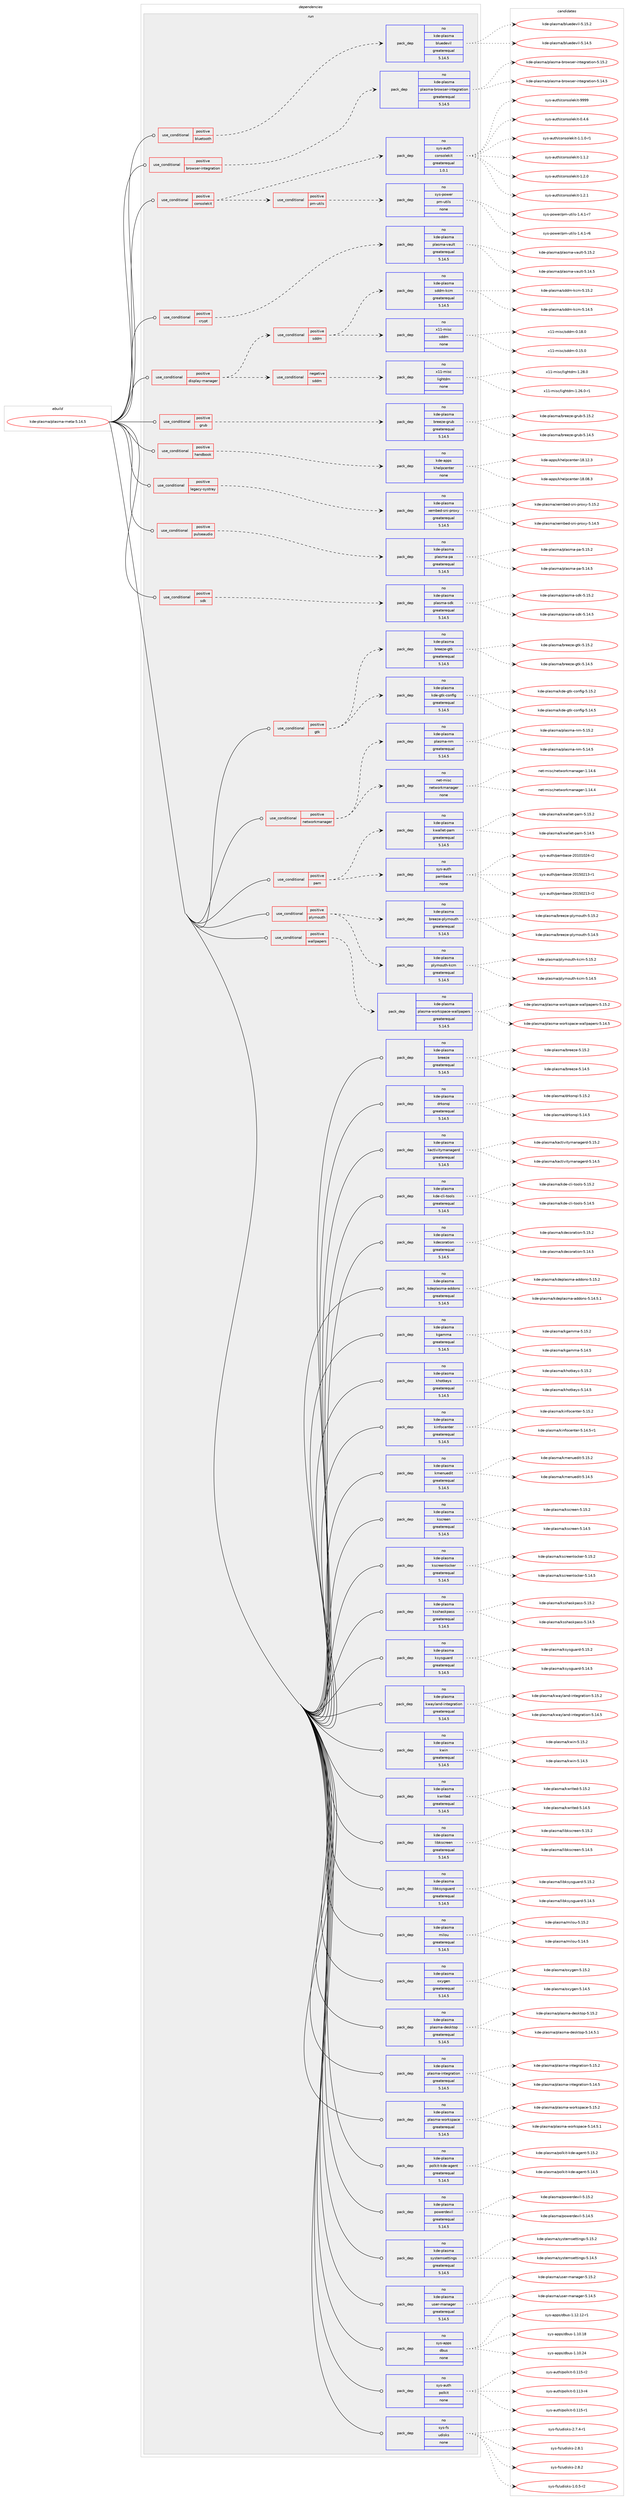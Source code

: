 digraph prolog {

# *************
# Graph options
# *************

newrank=true;
concentrate=true;
compound=true;
graph [rankdir=LR,fontname=Helvetica,fontsize=10,ranksep=1.5];#, ranksep=2.5, nodesep=0.2];
edge  [arrowhead=vee];
node  [fontname=Helvetica,fontsize=10];

# **********
# The ebuild
# **********

subgraph cluster_leftcol {
color=gray;
rank=same;
label=<<i>ebuild</i>>;
id [label="kde-plasma/plasma-meta-5.14.5", color=red, width=4, href="../kde-plasma/plasma-meta-5.14.5.svg"];
}

# ****************
# The dependencies
# ****************

subgraph cluster_midcol {
color=gray;
label=<<i>dependencies</i>>;
subgraph cluster_compile {
fillcolor="#eeeeee";
style=filled;
label=<<i>compile</i>>;
}
subgraph cluster_compileandrun {
fillcolor="#eeeeee";
style=filled;
label=<<i>compile and run</i>>;
}
subgraph cluster_run {
fillcolor="#eeeeee";
style=filled;
label=<<i>run</i>>;
subgraph cond430110 {
dependency1591430 [label=<<TABLE BORDER="0" CELLBORDER="1" CELLSPACING="0" CELLPADDING="4"><TR><TD ROWSPAN="3" CELLPADDING="10">use_conditional</TD></TR><TR><TD>positive</TD></TR><TR><TD>bluetooth</TD></TR></TABLE>>, shape=none, color=red];
subgraph pack1136322 {
dependency1591431 [label=<<TABLE BORDER="0" CELLBORDER="1" CELLSPACING="0" CELLPADDING="4" WIDTH="220"><TR><TD ROWSPAN="6" CELLPADDING="30">pack_dep</TD></TR><TR><TD WIDTH="110">no</TD></TR><TR><TD>kde-plasma</TD></TR><TR><TD>bluedevil</TD></TR><TR><TD>greaterequal</TD></TR><TR><TD>5.14.5</TD></TR></TABLE>>, shape=none, color=blue];
}
dependency1591430:e -> dependency1591431:w [weight=20,style="dashed",arrowhead="vee"];
}
id:e -> dependency1591430:w [weight=20,style="solid",arrowhead="odot"];
subgraph cond430111 {
dependency1591432 [label=<<TABLE BORDER="0" CELLBORDER="1" CELLSPACING="0" CELLPADDING="4"><TR><TD ROWSPAN="3" CELLPADDING="10">use_conditional</TD></TR><TR><TD>positive</TD></TR><TR><TD>browser-integration</TD></TR></TABLE>>, shape=none, color=red];
subgraph pack1136323 {
dependency1591433 [label=<<TABLE BORDER="0" CELLBORDER="1" CELLSPACING="0" CELLPADDING="4" WIDTH="220"><TR><TD ROWSPAN="6" CELLPADDING="30">pack_dep</TD></TR><TR><TD WIDTH="110">no</TD></TR><TR><TD>kde-plasma</TD></TR><TR><TD>plasma-browser-integration</TD></TR><TR><TD>greaterequal</TD></TR><TR><TD>5.14.5</TD></TR></TABLE>>, shape=none, color=blue];
}
dependency1591432:e -> dependency1591433:w [weight=20,style="dashed",arrowhead="vee"];
}
id:e -> dependency1591432:w [weight=20,style="solid",arrowhead="odot"];
subgraph cond430112 {
dependency1591434 [label=<<TABLE BORDER="0" CELLBORDER="1" CELLSPACING="0" CELLPADDING="4"><TR><TD ROWSPAN="3" CELLPADDING="10">use_conditional</TD></TR><TR><TD>positive</TD></TR><TR><TD>consolekit</TD></TR></TABLE>>, shape=none, color=red];
subgraph pack1136324 {
dependency1591435 [label=<<TABLE BORDER="0" CELLBORDER="1" CELLSPACING="0" CELLPADDING="4" WIDTH="220"><TR><TD ROWSPAN="6" CELLPADDING="30">pack_dep</TD></TR><TR><TD WIDTH="110">no</TD></TR><TR><TD>sys-auth</TD></TR><TR><TD>consolekit</TD></TR><TR><TD>greaterequal</TD></TR><TR><TD>1.0.1</TD></TR></TABLE>>, shape=none, color=blue];
}
dependency1591434:e -> dependency1591435:w [weight=20,style="dashed",arrowhead="vee"];
subgraph cond430113 {
dependency1591436 [label=<<TABLE BORDER="0" CELLBORDER="1" CELLSPACING="0" CELLPADDING="4"><TR><TD ROWSPAN="3" CELLPADDING="10">use_conditional</TD></TR><TR><TD>positive</TD></TR><TR><TD>pm-utils</TD></TR></TABLE>>, shape=none, color=red];
subgraph pack1136325 {
dependency1591437 [label=<<TABLE BORDER="0" CELLBORDER="1" CELLSPACING="0" CELLPADDING="4" WIDTH="220"><TR><TD ROWSPAN="6" CELLPADDING="30">pack_dep</TD></TR><TR><TD WIDTH="110">no</TD></TR><TR><TD>sys-power</TD></TR><TR><TD>pm-utils</TD></TR><TR><TD>none</TD></TR><TR><TD></TD></TR></TABLE>>, shape=none, color=blue];
}
dependency1591436:e -> dependency1591437:w [weight=20,style="dashed",arrowhead="vee"];
}
dependency1591434:e -> dependency1591436:w [weight=20,style="dashed",arrowhead="vee"];
}
id:e -> dependency1591434:w [weight=20,style="solid",arrowhead="odot"];
subgraph cond430114 {
dependency1591438 [label=<<TABLE BORDER="0" CELLBORDER="1" CELLSPACING="0" CELLPADDING="4"><TR><TD ROWSPAN="3" CELLPADDING="10">use_conditional</TD></TR><TR><TD>positive</TD></TR><TR><TD>crypt</TD></TR></TABLE>>, shape=none, color=red];
subgraph pack1136326 {
dependency1591439 [label=<<TABLE BORDER="0" CELLBORDER="1" CELLSPACING="0" CELLPADDING="4" WIDTH="220"><TR><TD ROWSPAN="6" CELLPADDING="30">pack_dep</TD></TR><TR><TD WIDTH="110">no</TD></TR><TR><TD>kde-plasma</TD></TR><TR><TD>plasma-vault</TD></TR><TR><TD>greaterequal</TD></TR><TR><TD>5.14.5</TD></TR></TABLE>>, shape=none, color=blue];
}
dependency1591438:e -> dependency1591439:w [weight=20,style="dashed",arrowhead="vee"];
}
id:e -> dependency1591438:w [weight=20,style="solid",arrowhead="odot"];
subgraph cond430115 {
dependency1591440 [label=<<TABLE BORDER="0" CELLBORDER="1" CELLSPACING="0" CELLPADDING="4"><TR><TD ROWSPAN="3" CELLPADDING="10">use_conditional</TD></TR><TR><TD>positive</TD></TR><TR><TD>display-manager</TD></TR></TABLE>>, shape=none, color=red];
subgraph cond430116 {
dependency1591441 [label=<<TABLE BORDER="0" CELLBORDER="1" CELLSPACING="0" CELLPADDING="4"><TR><TD ROWSPAN="3" CELLPADDING="10">use_conditional</TD></TR><TR><TD>positive</TD></TR><TR><TD>sddm</TD></TR></TABLE>>, shape=none, color=red];
subgraph pack1136327 {
dependency1591442 [label=<<TABLE BORDER="0" CELLBORDER="1" CELLSPACING="0" CELLPADDING="4" WIDTH="220"><TR><TD ROWSPAN="6" CELLPADDING="30">pack_dep</TD></TR><TR><TD WIDTH="110">no</TD></TR><TR><TD>kde-plasma</TD></TR><TR><TD>sddm-kcm</TD></TR><TR><TD>greaterequal</TD></TR><TR><TD>5.14.5</TD></TR></TABLE>>, shape=none, color=blue];
}
dependency1591441:e -> dependency1591442:w [weight=20,style="dashed",arrowhead="vee"];
subgraph pack1136328 {
dependency1591443 [label=<<TABLE BORDER="0" CELLBORDER="1" CELLSPACING="0" CELLPADDING="4" WIDTH="220"><TR><TD ROWSPAN="6" CELLPADDING="30">pack_dep</TD></TR><TR><TD WIDTH="110">no</TD></TR><TR><TD>x11-misc</TD></TR><TR><TD>sddm</TD></TR><TR><TD>none</TD></TR><TR><TD></TD></TR></TABLE>>, shape=none, color=blue];
}
dependency1591441:e -> dependency1591443:w [weight=20,style="dashed",arrowhead="vee"];
}
dependency1591440:e -> dependency1591441:w [weight=20,style="dashed",arrowhead="vee"];
subgraph cond430117 {
dependency1591444 [label=<<TABLE BORDER="0" CELLBORDER="1" CELLSPACING="0" CELLPADDING="4"><TR><TD ROWSPAN="3" CELLPADDING="10">use_conditional</TD></TR><TR><TD>negative</TD></TR><TR><TD>sddm</TD></TR></TABLE>>, shape=none, color=red];
subgraph pack1136329 {
dependency1591445 [label=<<TABLE BORDER="0" CELLBORDER="1" CELLSPACING="0" CELLPADDING="4" WIDTH="220"><TR><TD ROWSPAN="6" CELLPADDING="30">pack_dep</TD></TR><TR><TD WIDTH="110">no</TD></TR><TR><TD>x11-misc</TD></TR><TR><TD>lightdm</TD></TR><TR><TD>none</TD></TR><TR><TD></TD></TR></TABLE>>, shape=none, color=blue];
}
dependency1591444:e -> dependency1591445:w [weight=20,style="dashed",arrowhead="vee"];
}
dependency1591440:e -> dependency1591444:w [weight=20,style="dashed",arrowhead="vee"];
}
id:e -> dependency1591440:w [weight=20,style="solid",arrowhead="odot"];
subgraph cond430118 {
dependency1591446 [label=<<TABLE BORDER="0" CELLBORDER="1" CELLSPACING="0" CELLPADDING="4"><TR><TD ROWSPAN="3" CELLPADDING="10">use_conditional</TD></TR><TR><TD>positive</TD></TR><TR><TD>grub</TD></TR></TABLE>>, shape=none, color=red];
subgraph pack1136330 {
dependency1591447 [label=<<TABLE BORDER="0" CELLBORDER="1" CELLSPACING="0" CELLPADDING="4" WIDTH="220"><TR><TD ROWSPAN="6" CELLPADDING="30">pack_dep</TD></TR><TR><TD WIDTH="110">no</TD></TR><TR><TD>kde-plasma</TD></TR><TR><TD>breeze-grub</TD></TR><TR><TD>greaterequal</TD></TR><TR><TD>5.14.5</TD></TR></TABLE>>, shape=none, color=blue];
}
dependency1591446:e -> dependency1591447:w [weight=20,style="dashed",arrowhead="vee"];
}
id:e -> dependency1591446:w [weight=20,style="solid",arrowhead="odot"];
subgraph cond430119 {
dependency1591448 [label=<<TABLE BORDER="0" CELLBORDER="1" CELLSPACING="0" CELLPADDING="4"><TR><TD ROWSPAN="3" CELLPADDING="10">use_conditional</TD></TR><TR><TD>positive</TD></TR><TR><TD>gtk</TD></TR></TABLE>>, shape=none, color=red];
subgraph pack1136331 {
dependency1591449 [label=<<TABLE BORDER="0" CELLBORDER="1" CELLSPACING="0" CELLPADDING="4" WIDTH="220"><TR><TD ROWSPAN="6" CELLPADDING="30">pack_dep</TD></TR><TR><TD WIDTH="110">no</TD></TR><TR><TD>kde-plasma</TD></TR><TR><TD>breeze-gtk</TD></TR><TR><TD>greaterequal</TD></TR><TR><TD>5.14.5</TD></TR></TABLE>>, shape=none, color=blue];
}
dependency1591448:e -> dependency1591449:w [weight=20,style="dashed",arrowhead="vee"];
subgraph pack1136332 {
dependency1591450 [label=<<TABLE BORDER="0" CELLBORDER="1" CELLSPACING="0" CELLPADDING="4" WIDTH="220"><TR><TD ROWSPAN="6" CELLPADDING="30">pack_dep</TD></TR><TR><TD WIDTH="110">no</TD></TR><TR><TD>kde-plasma</TD></TR><TR><TD>kde-gtk-config</TD></TR><TR><TD>greaterequal</TD></TR><TR><TD>5.14.5</TD></TR></TABLE>>, shape=none, color=blue];
}
dependency1591448:e -> dependency1591450:w [weight=20,style="dashed",arrowhead="vee"];
}
id:e -> dependency1591448:w [weight=20,style="solid",arrowhead="odot"];
subgraph cond430120 {
dependency1591451 [label=<<TABLE BORDER="0" CELLBORDER="1" CELLSPACING="0" CELLPADDING="4"><TR><TD ROWSPAN="3" CELLPADDING="10">use_conditional</TD></TR><TR><TD>positive</TD></TR><TR><TD>handbook</TD></TR></TABLE>>, shape=none, color=red];
subgraph pack1136333 {
dependency1591452 [label=<<TABLE BORDER="0" CELLBORDER="1" CELLSPACING="0" CELLPADDING="4" WIDTH="220"><TR><TD ROWSPAN="6" CELLPADDING="30">pack_dep</TD></TR><TR><TD WIDTH="110">no</TD></TR><TR><TD>kde-apps</TD></TR><TR><TD>khelpcenter</TD></TR><TR><TD>none</TD></TR><TR><TD></TD></TR></TABLE>>, shape=none, color=blue];
}
dependency1591451:e -> dependency1591452:w [weight=20,style="dashed",arrowhead="vee"];
}
id:e -> dependency1591451:w [weight=20,style="solid",arrowhead="odot"];
subgraph cond430121 {
dependency1591453 [label=<<TABLE BORDER="0" CELLBORDER="1" CELLSPACING="0" CELLPADDING="4"><TR><TD ROWSPAN="3" CELLPADDING="10">use_conditional</TD></TR><TR><TD>positive</TD></TR><TR><TD>legacy-systray</TD></TR></TABLE>>, shape=none, color=red];
subgraph pack1136334 {
dependency1591454 [label=<<TABLE BORDER="0" CELLBORDER="1" CELLSPACING="0" CELLPADDING="4" WIDTH="220"><TR><TD ROWSPAN="6" CELLPADDING="30">pack_dep</TD></TR><TR><TD WIDTH="110">no</TD></TR><TR><TD>kde-plasma</TD></TR><TR><TD>xembed-sni-proxy</TD></TR><TR><TD>greaterequal</TD></TR><TR><TD>5.14.5</TD></TR></TABLE>>, shape=none, color=blue];
}
dependency1591453:e -> dependency1591454:w [weight=20,style="dashed",arrowhead="vee"];
}
id:e -> dependency1591453:w [weight=20,style="solid",arrowhead="odot"];
subgraph cond430122 {
dependency1591455 [label=<<TABLE BORDER="0" CELLBORDER="1" CELLSPACING="0" CELLPADDING="4"><TR><TD ROWSPAN="3" CELLPADDING="10">use_conditional</TD></TR><TR><TD>positive</TD></TR><TR><TD>networkmanager</TD></TR></TABLE>>, shape=none, color=red];
subgraph pack1136335 {
dependency1591456 [label=<<TABLE BORDER="0" CELLBORDER="1" CELLSPACING="0" CELLPADDING="4" WIDTH="220"><TR><TD ROWSPAN="6" CELLPADDING="30">pack_dep</TD></TR><TR><TD WIDTH="110">no</TD></TR><TR><TD>kde-plasma</TD></TR><TR><TD>plasma-nm</TD></TR><TR><TD>greaterequal</TD></TR><TR><TD>5.14.5</TD></TR></TABLE>>, shape=none, color=blue];
}
dependency1591455:e -> dependency1591456:w [weight=20,style="dashed",arrowhead="vee"];
subgraph pack1136336 {
dependency1591457 [label=<<TABLE BORDER="0" CELLBORDER="1" CELLSPACING="0" CELLPADDING="4" WIDTH="220"><TR><TD ROWSPAN="6" CELLPADDING="30">pack_dep</TD></TR><TR><TD WIDTH="110">no</TD></TR><TR><TD>net-misc</TD></TR><TR><TD>networkmanager</TD></TR><TR><TD>none</TD></TR><TR><TD></TD></TR></TABLE>>, shape=none, color=blue];
}
dependency1591455:e -> dependency1591457:w [weight=20,style="dashed",arrowhead="vee"];
}
id:e -> dependency1591455:w [weight=20,style="solid",arrowhead="odot"];
subgraph cond430123 {
dependency1591458 [label=<<TABLE BORDER="0" CELLBORDER="1" CELLSPACING="0" CELLPADDING="4"><TR><TD ROWSPAN="3" CELLPADDING="10">use_conditional</TD></TR><TR><TD>positive</TD></TR><TR><TD>pam</TD></TR></TABLE>>, shape=none, color=red];
subgraph pack1136337 {
dependency1591459 [label=<<TABLE BORDER="0" CELLBORDER="1" CELLSPACING="0" CELLPADDING="4" WIDTH="220"><TR><TD ROWSPAN="6" CELLPADDING="30">pack_dep</TD></TR><TR><TD WIDTH="110">no</TD></TR><TR><TD>kde-plasma</TD></TR><TR><TD>kwallet-pam</TD></TR><TR><TD>greaterequal</TD></TR><TR><TD>5.14.5</TD></TR></TABLE>>, shape=none, color=blue];
}
dependency1591458:e -> dependency1591459:w [weight=20,style="dashed",arrowhead="vee"];
subgraph pack1136338 {
dependency1591460 [label=<<TABLE BORDER="0" CELLBORDER="1" CELLSPACING="0" CELLPADDING="4" WIDTH="220"><TR><TD ROWSPAN="6" CELLPADDING="30">pack_dep</TD></TR><TR><TD WIDTH="110">no</TD></TR><TR><TD>sys-auth</TD></TR><TR><TD>pambase</TD></TR><TR><TD>none</TD></TR><TR><TD></TD></TR></TABLE>>, shape=none, color=blue];
}
dependency1591458:e -> dependency1591460:w [weight=20,style="dashed",arrowhead="vee"];
}
id:e -> dependency1591458:w [weight=20,style="solid",arrowhead="odot"];
subgraph cond430124 {
dependency1591461 [label=<<TABLE BORDER="0" CELLBORDER="1" CELLSPACING="0" CELLPADDING="4"><TR><TD ROWSPAN="3" CELLPADDING="10">use_conditional</TD></TR><TR><TD>positive</TD></TR><TR><TD>plymouth</TD></TR></TABLE>>, shape=none, color=red];
subgraph pack1136339 {
dependency1591462 [label=<<TABLE BORDER="0" CELLBORDER="1" CELLSPACING="0" CELLPADDING="4" WIDTH="220"><TR><TD ROWSPAN="6" CELLPADDING="30">pack_dep</TD></TR><TR><TD WIDTH="110">no</TD></TR><TR><TD>kde-plasma</TD></TR><TR><TD>breeze-plymouth</TD></TR><TR><TD>greaterequal</TD></TR><TR><TD>5.14.5</TD></TR></TABLE>>, shape=none, color=blue];
}
dependency1591461:e -> dependency1591462:w [weight=20,style="dashed",arrowhead="vee"];
subgraph pack1136340 {
dependency1591463 [label=<<TABLE BORDER="0" CELLBORDER="1" CELLSPACING="0" CELLPADDING="4" WIDTH="220"><TR><TD ROWSPAN="6" CELLPADDING="30">pack_dep</TD></TR><TR><TD WIDTH="110">no</TD></TR><TR><TD>kde-plasma</TD></TR><TR><TD>plymouth-kcm</TD></TR><TR><TD>greaterequal</TD></TR><TR><TD>5.14.5</TD></TR></TABLE>>, shape=none, color=blue];
}
dependency1591461:e -> dependency1591463:w [weight=20,style="dashed",arrowhead="vee"];
}
id:e -> dependency1591461:w [weight=20,style="solid",arrowhead="odot"];
subgraph cond430125 {
dependency1591464 [label=<<TABLE BORDER="0" CELLBORDER="1" CELLSPACING="0" CELLPADDING="4"><TR><TD ROWSPAN="3" CELLPADDING="10">use_conditional</TD></TR><TR><TD>positive</TD></TR><TR><TD>pulseaudio</TD></TR></TABLE>>, shape=none, color=red];
subgraph pack1136341 {
dependency1591465 [label=<<TABLE BORDER="0" CELLBORDER="1" CELLSPACING="0" CELLPADDING="4" WIDTH="220"><TR><TD ROWSPAN="6" CELLPADDING="30">pack_dep</TD></TR><TR><TD WIDTH="110">no</TD></TR><TR><TD>kde-plasma</TD></TR><TR><TD>plasma-pa</TD></TR><TR><TD>greaterequal</TD></TR><TR><TD>5.14.5</TD></TR></TABLE>>, shape=none, color=blue];
}
dependency1591464:e -> dependency1591465:w [weight=20,style="dashed",arrowhead="vee"];
}
id:e -> dependency1591464:w [weight=20,style="solid",arrowhead="odot"];
subgraph cond430126 {
dependency1591466 [label=<<TABLE BORDER="0" CELLBORDER="1" CELLSPACING="0" CELLPADDING="4"><TR><TD ROWSPAN="3" CELLPADDING="10">use_conditional</TD></TR><TR><TD>positive</TD></TR><TR><TD>sdk</TD></TR></TABLE>>, shape=none, color=red];
subgraph pack1136342 {
dependency1591467 [label=<<TABLE BORDER="0" CELLBORDER="1" CELLSPACING="0" CELLPADDING="4" WIDTH="220"><TR><TD ROWSPAN="6" CELLPADDING="30">pack_dep</TD></TR><TR><TD WIDTH="110">no</TD></TR><TR><TD>kde-plasma</TD></TR><TR><TD>plasma-sdk</TD></TR><TR><TD>greaterequal</TD></TR><TR><TD>5.14.5</TD></TR></TABLE>>, shape=none, color=blue];
}
dependency1591466:e -> dependency1591467:w [weight=20,style="dashed",arrowhead="vee"];
}
id:e -> dependency1591466:w [weight=20,style="solid",arrowhead="odot"];
subgraph cond430127 {
dependency1591468 [label=<<TABLE BORDER="0" CELLBORDER="1" CELLSPACING="0" CELLPADDING="4"><TR><TD ROWSPAN="3" CELLPADDING="10">use_conditional</TD></TR><TR><TD>positive</TD></TR><TR><TD>wallpapers</TD></TR></TABLE>>, shape=none, color=red];
subgraph pack1136343 {
dependency1591469 [label=<<TABLE BORDER="0" CELLBORDER="1" CELLSPACING="0" CELLPADDING="4" WIDTH="220"><TR><TD ROWSPAN="6" CELLPADDING="30">pack_dep</TD></TR><TR><TD WIDTH="110">no</TD></TR><TR><TD>kde-plasma</TD></TR><TR><TD>plasma-workspace-wallpapers</TD></TR><TR><TD>greaterequal</TD></TR><TR><TD>5.14.5</TD></TR></TABLE>>, shape=none, color=blue];
}
dependency1591468:e -> dependency1591469:w [weight=20,style="dashed",arrowhead="vee"];
}
id:e -> dependency1591468:w [weight=20,style="solid",arrowhead="odot"];
subgraph pack1136344 {
dependency1591470 [label=<<TABLE BORDER="0" CELLBORDER="1" CELLSPACING="0" CELLPADDING="4" WIDTH="220"><TR><TD ROWSPAN="6" CELLPADDING="30">pack_dep</TD></TR><TR><TD WIDTH="110">no</TD></TR><TR><TD>kde-plasma</TD></TR><TR><TD>breeze</TD></TR><TR><TD>greaterequal</TD></TR><TR><TD>5.14.5</TD></TR></TABLE>>, shape=none, color=blue];
}
id:e -> dependency1591470:w [weight=20,style="solid",arrowhead="odot"];
subgraph pack1136345 {
dependency1591471 [label=<<TABLE BORDER="0" CELLBORDER="1" CELLSPACING="0" CELLPADDING="4" WIDTH="220"><TR><TD ROWSPAN="6" CELLPADDING="30">pack_dep</TD></TR><TR><TD WIDTH="110">no</TD></TR><TR><TD>kde-plasma</TD></TR><TR><TD>drkonqi</TD></TR><TR><TD>greaterequal</TD></TR><TR><TD>5.14.5</TD></TR></TABLE>>, shape=none, color=blue];
}
id:e -> dependency1591471:w [weight=20,style="solid",arrowhead="odot"];
subgraph pack1136346 {
dependency1591472 [label=<<TABLE BORDER="0" CELLBORDER="1" CELLSPACING="0" CELLPADDING="4" WIDTH="220"><TR><TD ROWSPAN="6" CELLPADDING="30">pack_dep</TD></TR><TR><TD WIDTH="110">no</TD></TR><TR><TD>kde-plasma</TD></TR><TR><TD>kactivitymanagerd</TD></TR><TR><TD>greaterequal</TD></TR><TR><TD>5.14.5</TD></TR></TABLE>>, shape=none, color=blue];
}
id:e -> dependency1591472:w [weight=20,style="solid",arrowhead="odot"];
subgraph pack1136347 {
dependency1591473 [label=<<TABLE BORDER="0" CELLBORDER="1" CELLSPACING="0" CELLPADDING="4" WIDTH="220"><TR><TD ROWSPAN="6" CELLPADDING="30">pack_dep</TD></TR><TR><TD WIDTH="110">no</TD></TR><TR><TD>kde-plasma</TD></TR><TR><TD>kde-cli-tools</TD></TR><TR><TD>greaterequal</TD></TR><TR><TD>5.14.5</TD></TR></TABLE>>, shape=none, color=blue];
}
id:e -> dependency1591473:w [weight=20,style="solid",arrowhead="odot"];
subgraph pack1136348 {
dependency1591474 [label=<<TABLE BORDER="0" CELLBORDER="1" CELLSPACING="0" CELLPADDING="4" WIDTH="220"><TR><TD ROWSPAN="6" CELLPADDING="30">pack_dep</TD></TR><TR><TD WIDTH="110">no</TD></TR><TR><TD>kde-plasma</TD></TR><TR><TD>kdecoration</TD></TR><TR><TD>greaterequal</TD></TR><TR><TD>5.14.5</TD></TR></TABLE>>, shape=none, color=blue];
}
id:e -> dependency1591474:w [weight=20,style="solid",arrowhead="odot"];
subgraph pack1136349 {
dependency1591475 [label=<<TABLE BORDER="0" CELLBORDER="1" CELLSPACING="0" CELLPADDING="4" WIDTH="220"><TR><TD ROWSPAN="6" CELLPADDING="30">pack_dep</TD></TR><TR><TD WIDTH="110">no</TD></TR><TR><TD>kde-plasma</TD></TR><TR><TD>kdeplasma-addons</TD></TR><TR><TD>greaterequal</TD></TR><TR><TD>5.14.5</TD></TR></TABLE>>, shape=none, color=blue];
}
id:e -> dependency1591475:w [weight=20,style="solid",arrowhead="odot"];
subgraph pack1136350 {
dependency1591476 [label=<<TABLE BORDER="0" CELLBORDER="1" CELLSPACING="0" CELLPADDING="4" WIDTH="220"><TR><TD ROWSPAN="6" CELLPADDING="30">pack_dep</TD></TR><TR><TD WIDTH="110">no</TD></TR><TR><TD>kde-plasma</TD></TR><TR><TD>kgamma</TD></TR><TR><TD>greaterequal</TD></TR><TR><TD>5.14.5</TD></TR></TABLE>>, shape=none, color=blue];
}
id:e -> dependency1591476:w [weight=20,style="solid",arrowhead="odot"];
subgraph pack1136351 {
dependency1591477 [label=<<TABLE BORDER="0" CELLBORDER="1" CELLSPACING="0" CELLPADDING="4" WIDTH="220"><TR><TD ROWSPAN="6" CELLPADDING="30">pack_dep</TD></TR><TR><TD WIDTH="110">no</TD></TR><TR><TD>kde-plasma</TD></TR><TR><TD>khotkeys</TD></TR><TR><TD>greaterequal</TD></TR><TR><TD>5.14.5</TD></TR></TABLE>>, shape=none, color=blue];
}
id:e -> dependency1591477:w [weight=20,style="solid",arrowhead="odot"];
subgraph pack1136352 {
dependency1591478 [label=<<TABLE BORDER="0" CELLBORDER="1" CELLSPACING="0" CELLPADDING="4" WIDTH="220"><TR><TD ROWSPAN="6" CELLPADDING="30">pack_dep</TD></TR><TR><TD WIDTH="110">no</TD></TR><TR><TD>kde-plasma</TD></TR><TR><TD>kinfocenter</TD></TR><TR><TD>greaterequal</TD></TR><TR><TD>5.14.5</TD></TR></TABLE>>, shape=none, color=blue];
}
id:e -> dependency1591478:w [weight=20,style="solid",arrowhead="odot"];
subgraph pack1136353 {
dependency1591479 [label=<<TABLE BORDER="0" CELLBORDER="1" CELLSPACING="0" CELLPADDING="4" WIDTH="220"><TR><TD ROWSPAN="6" CELLPADDING="30">pack_dep</TD></TR><TR><TD WIDTH="110">no</TD></TR><TR><TD>kde-plasma</TD></TR><TR><TD>kmenuedit</TD></TR><TR><TD>greaterequal</TD></TR><TR><TD>5.14.5</TD></TR></TABLE>>, shape=none, color=blue];
}
id:e -> dependency1591479:w [weight=20,style="solid",arrowhead="odot"];
subgraph pack1136354 {
dependency1591480 [label=<<TABLE BORDER="0" CELLBORDER="1" CELLSPACING="0" CELLPADDING="4" WIDTH="220"><TR><TD ROWSPAN="6" CELLPADDING="30">pack_dep</TD></TR><TR><TD WIDTH="110">no</TD></TR><TR><TD>kde-plasma</TD></TR><TR><TD>kscreen</TD></TR><TR><TD>greaterequal</TD></TR><TR><TD>5.14.5</TD></TR></TABLE>>, shape=none, color=blue];
}
id:e -> dependency1591480:w [weight=20,style="solid",arrowhead="odot"];
subgraph pack1136355 {
dependency1591481 [label=<<TABLE BORDER="0" CELLBORDER="1" CELLSPACING="0" CELLPADDING="4" WIDTH="220"><TR><TD ROWSPAN="6" CELLPADDING="30">pack_dep</TD></TR><TR><TD WIDTH="110">no</TD></TR><TR><TD>kde-plasma</TD></TR><TR><TD>kscreenlocker</TD></TR><TR><TD>greaterequal</TD></TR><TR><TD>5.14.5</TD></TR></TABLE>>, shape=none, color=blue];
}
id:e -> dependency1591481:w [weight=20,style="solid",arrowhead="odot"];
subgraph pack1136356 {
dependency1591482 [label=<<TABLE BORDER="0" CELLBORDER="1" CELLSPACING="0" CELLPADDING="4" WIDTH="220"><TR><TD ROWSPAN="6" CELLPADDING="30">pack_dep</TD></TR><TR><TD WIDTH="110">no</TD></TR><TR><TD>kde-plasma</TD></TR><TR><TD>ksshaskpass</TD></TR><TR><TD>greaterequal</TD></TR><TR><TD>5.14.5</TD></TR></TABLE>>, shape=none, color=blue];
}
id:e -> dependency1591482:w [weight=20,style="solid",arrowhead="odot"];
subgraph pack1136357 {
dependency1591483 [label=<<TABLE BORDER="0" CELLBORDER="1" CELLSPACING="0" CELLPADDING="4" WIDTH="220"><TR><TD ROWSPAN="6" CELLPADDING="30">pack_dep</TD></TR><TR><TD WIDTH="110">no</TD></TR><TR><TD>kde-plasma</TD></TR><TR><TD>ksysguard</TD></TR><TR><TD>greaterequal</TD></TR><TR><TD>5.14.5</TD></TR></TABLE>>, shape=none, color=blue];
}
id:e -> dependency1591483:w [weight=20,style="solid",arrowhead="odot"];
subgraph pack1136358 {
dependency1591484 [label=<<TABLE BORDER="0" CELLBORDER="1" CELLSPACING="0" CELLPADDING="4" WIDTH="220"><TR><TD ROWSPAN="6" CELLPADDING="30">pack_dep</TD></TR><TR><TD WIDTH="110">no</TD></TR><TR><TD>kde-plasma</TD></TR><TR><TD>kwayland-integration</TD></TR><TR><TD>greaterequal</TD></TR><TR><TD>5.14.5</TD></TR></TABLE>>, shape=none, color=blue];
}
id:e -> dependency1591484:w [weight=20,style="solid",arrowhead="odot"];
subgraph pack1136359 {
dependency1591485 [label=<<TABLE BORDER="0" CELLBORDER="1" CELLSPACING="0" CELLPADDING="4" WIDTH="220"><TR><TD ROWSPAN="6" CELLPADDING="30">pack_dep</TD></TR><TR><TD WIDTH="110">no</TD></TR><TR><TD>kde-plasma</TD></TR><TR><TD>kwin</TD></TR><TR><TD>greaterequal</TD></TR><TR><TD>5.14.5</TD></TR></TABLE>>, shape=none, color=blue];
}
id:e -> dependency1591485:w [weight=20,style="solid",arrowhead="odot"];
subgraph pack1136360 {
dependency1591486 [label=<<TABLE BORDER="0" CELLBORDER="1" CELLSPACING="0" CELLPADDING="4" WIDTH="220"><TR><TD ROWSPAN="6" CELLPADDING="30">pack_dep</TD></TR><TR><TD WIDTH="110">no</TD></TR><TR><TD>kde-plasma</TD></TR><TR><TD>kwrited</TD></TR><TR><TD>greaterequal</TD></TR><TR><TD>5.14.5</TD></TR></TABLE>>, shape=none, color=blue];
}
id:e -> dependency1591486:w [weight=20,style="solid",arrowhead="odot"];
subgraph pack1136361 {
dependency1591487 [label=<<TABLE BORDER="0" CELLBORDER="1" CELLSPACING="0" CELLPADDING="4" WIDTH="220"><TR><TD ROWSPAN="6" CELLPADDING="30">pack_dep</TD></TR><TR><TD WIDTH="110">no</TD></TR><TR><TD>kde-plasma</TD></TR><TR><TD>libkscreen</TD></TR><TR><TD>greaterequal</TD></TR><TR><TD>5.14.5</TD></TR></TABLE>>, shape=none, color=blue];
}
id:e -> dependency1591487:w [weight=20,style="solid",arrowhead="odot"];
subgraph pack1136362 {
dependency1591488 [label=<<TABLE BORDER="0" CELLBORDER="1" CELLSPACING="0" CELLPADDING="4" WIDTH="220"><TR><TD ROWSPAN="6" CELLPADDING="30">pack_dep</TD></TR><TR><TD WIDTH="110">no</TD></TR><TR><TD>kde-plasma</TD></TR><TR><TD>libksysguard</TD></TR><TR><TD>greaterequal</TD></TR><TR><TD>5.14.5</TD></TR></TABLE>>, shape=none, color=blue];
}
id:e -> dependency1591488:w [weight=20,style="solid",arrowhead="odot"];
subgraph pack1136363 {
dependency1591489 [label=<<TABLE BORDER="0" CELLBORDER="1" CELLSPACING="0" CELLPADDING="4" WIDTH="220"><TR><TD ROWSPAN="6" CELLPADDING="30">pack_dep</TD></TR><TR><TD WIDTH="110">no</TD></TR><TR><TD>kde-plasma</TD></TR><TR><TD>milou</TD></TR><TR><TD>greaterequal</TD></TR><TR><TD>5.14.5</TD></TR></TABLE>>, shape=none, color=blue];
}
id:e -> dependency1591489:w [weight=20,style="solid",arrowhead="odot"];
subgraph pack1136364 {
dependency1591490 [label=<<TABLE BORDER="0" CELLBORDER="1" CELLSPACING="0" CELLPADDING="4" WIDTH="220"><TR><TD ROWSPAN="6" CELLPADDING="30">pack_dep</TD></TR><TR><TD WIDTH="110">no</TD></TR><TR><TD>kde-plasma</TD></TR><TR><TD>oxygen</TD></TR><TR><TD>greaterequal</TD></TR><TR><TD>5.14.5</TD></TR></TABLE>>, shape=none, color=blue];
}
id:e -> dependency1591490:w [weight=20,style="solid",arrowhead="odot"];
subgraph pack1136365 {
dependency1591491 [label=<<TABLE BORDER="0" CELLBORDER="1" CELLSPACING="0" CELLPADDING="4" WIDTH="220"><TR><TD ROWSPAN="6" CELLPADDING="30">pack_dep</TD></TR><TR><TD WIDTH="110">no</TD></TR><TR><TD>kde-plasma</TD></TR><TR><TD>plasma-desktop</TD></TR><TR><TD>greaterequal</TD></TR><TR><TD>5.14.5</TD></TR></TABLE>>, shape=none, color=blue];
}
id:e -> dependency1591491:w [weight=20,style="solid",arrowhead="odot"];
subgraph pack1136366 {
dependency1591492 [label=<<TABLE BORDER="0" CELLBORDER="1" CELLSPACING="0" CELLPADDING="4" WIDTH="220"><TR><TD ROWSPAN="6" CELLPADDING="30">pack_dep</TD></TR><TR><TD WIDTH="110">no</TD></TR><TR><TD>kde-plasma</TD></TR><TR><TD>plasma-integration</TD></TR><TR><TD>greaterequal</TD></TR><TR><TD>5.14.5</TD></TR></TABLE>>, shape=none, color=blue];
}
id:e -> dependency1591492:w [weight=20,style="solid",arrowhead="odot"];
subgraph pack1136367 {
dependency1591493 [label=<<TABLE BORDER="0" CELLBORDER="1" CELLSPACING="0" CELLPADDING="4" WIDTH="220"><TR><TD ROWSPAN="6" CELLPADDING="30">pack_dep</TD></TR><TR><TD WIDTH="110">no</TD></TR><TR><TD>kde-plasma</TD></TR><TR><TD>plasma-workspace</TD></TR><TR><TD>greaterequal</TD></TR><TR><TD>5.14.5</TD></TR></TABLE>>, shape=none, color=blue];
}
id:e -> dependency1591493:w [weight=20,style="solid",arrowhead="odot"];
subgraph pack1136368 {
dependency1591494 [label=<<TABLE BORDER="0" CELLBORDER="1" CELLSPACING="0" CELLPADDING="4" WIDTH="220"><TR><TD ROWSPAN="6" CELLPADDING="30">pack_dep</TD></TR><TR><TD WIDTH="110">no</TD></TR><TR><TD>kde-plasma</TD></TR><TR><TD>polkit-kde-agent</TD></TR><TR><TD>greaterequal</TD></TR><TR><TD>5.14.5</TD></TR></TABLE>>, shape=none, color=blue];
}
id:e -> dependency1591494:w [weight=20,style="solid",arrowhead="odot"];
subgraph pack1136369 {
dependency1591495 [label=<<TABLE BORDER="0" CELLBORDER="1" CELLSPACING="0" CELLPADDING="4" WIDTH="220"><TR><TD ROWSPAN="6" CELLPADDING="30">pack_dep</TD></TR><TR><TD WIDTH="110">no</TD></TR><TR><TD>kde-plasma</TD></TR><TR><TD>powerdevil</TD></TR><TR><TD>greaterequal</TD></TR><TR><TD>5.14.5</TD></TR></TABLE>>, shape=none, color=blue];
}
id:e -> dependency1591495:w [weight=20,style="solid",arrowhead="odot"];
subgraph pack1136370 {
dependency1591496 [label=<<TABLE BORDER="0" CELLBORDER="1" CELLSPACING="0" CELLPADDING="4" WIDTH="220"><TR><TD ROWSPAN="6" CELLPADDING="30">pack_dep</TD></TR><TR><TD WIDTH="110">no</TD></TR><TR><TD>kde-plasma</TD></TR><TR><TD>systemsettings</TD></TR><TR><TD>greaterequal</TD></TR><TR><TD>5.14.5</TD></TR></TABLE>>, shape=none, color=blue];
}
id:e -> dependency1591496:w [weight=20,style="solid",arrowhead="odot"];
subgraph pack1136371 {
dependency1591497 [label=<<TABLE BORDER="0" CELLBORDER="1" CELLSPACING="0" CELLPADDING="4" WIDTH="220"><TR><TD ROWSPAN="6" CELLPADDING="30">pack_dep</TD></TR><TR><TD WIDTH="110">no</TD></TR><TR><TD>kde-plasma</TD></TR><TR><TD>user-manager</TD></TR><TR><TD>greaterequal</TD></TR><TR><TD>5.14.5</TD></TR></TABLE>>, shape=none, color=blue];
}
id:e -> dependency1591497:w [weight=20,style="solid",arrowhead="odot"];
subgraph pack1136372 {
dependency1591498 [label=<<TABLE BORDER="0" CELLBORDER="1" CELLSPACING="0" CELLPADDING="4" WIDTH="220"><TR><TD ROWSPAN="6" CELLPADDING="30">pack_dep</TD></TR><TR><TD WIDTH="110">no</TD></TR><TR><TD>sys-apps</TD></TR><TR><TD>dbus</TD></TR><TR><TD>none</TD></TR><TR><TD></TD></TR></TABLE>>, shape=none, color=blue];
}
id:e -> dependency1591498:w [weight=20,style="solid",arrowhead="odot"];
subgraph pack1136373 {
dependency1591499 [label=<<TABLE BORDER="0" CELLBORDER="1" CELLSPACING="0" CELLPADDING="4" WIDTH="220"><TR><TD ROWSPAN="6" CELLPADDING="30">pack_dep</TD></TR><TR><TD WIDTH="110">no</TD></TR><TR><TD>sys-auth</TD></TR><TR><TD>polkit</TD></TR><TR><TD>none</TD></TR><TR><TD></TD></TR></TABLE>>, shape=none, color=blue];
}
id:e -> dependency1591499:w [weight=20,style="solid",arrowhead="odot"];
subgraph pack1136374 {
dependency1591500 [label=<<TABLE BORDER="0" CELLBORDER="1" CELLSPACING="0" CELLPADDING="4" WIDTH="220"><TR><TD ROWSPAN="6" CELLPADDING="30">pack_dep</TD></TR><TR><TD WIDTH="110">no</TD></TR><TR><TD>sys-fs</TD></TR><TR><TD>udisks</TD></TR><TR><TD>none</TD></TR><TR><TD></TD></TR></TABLE>>, shape=none, color=blue];
}
id:e -> dependency1591500:w [weight=20,style="solid",arrowhead="odot"];
}
}

# **************
# The candidates
# **************

subgraph cluster_choices {
rank=same;
color=gray;
label=<<i>candidates</i>>;

subgraph choice1136322 {
color=black;
nodesep=1;
choice107100101451121089711510997479810811710110010111810510845534649524653 [label="kde-plasma/bluedevil-5.14.5", color=red, width=4,href="../kde-plasma/bluedevil-5.14.5.svg"];
choice107100101451121089711510997479810811710110010111810510845534649534650 [label="kde-plasma/bluedevil-5.15.2", color=red, width=4,href="../kde-plasma/bluedevil-5.15.2.svg"];
dependency1591431:e -> choice107100101451121089711510997479810811710110010111810510845534649524653:w [style=dotted,weight="100"];
dependency1591431:e -> choice107100101451121089711510997479810811710110010111810510845534649534650:w [style=dotted,weight="100"];
}
subgraph choice1136323 {
color=black;
nodesep=1;
choice1071001014511210897115109974711210897115109974598114111119115101114451051101161011031149711610511111045534649524653 [label="kde-plasma/plasma-browser-integration-5.14.5", color=red, width=4,href="../kde-plasma/plasma-browser-integration-5.14.5.svg"];
choice1071001014511210897115109974711210897115109974598114111119115101114451051101161011031149711610511111045534649534650 [label="kde-plasma/plasma-browser-integration-5.15.2", color=red, width=4,href="../kde-plasma/plasma-browser-integration-5.15.2.svg"];
dependency1591433:e -> choice1071001014511210897115109974711210897115109974598114111119115101114451051101161011031149711610511111045534649524653:w [style=dotted,weight="100"];
dependency1591433:e -> choice1071001014511210897115109974711210897115109974598114111119115101114451051101161011031149711610511111045534649534650:w [style=dotted,weight="100"];
}
subgraph choice1136324 {
color=black;
nodesep=1;
choice11512111545971171161044799111110115111108101107105116454846524654 [label="sys-auth/consolekit-0.4.6", color=red, width=4,href="../sys-auth/consolekit-0.4.6.svg"];
choice115121115459711711610447991111101151111081011071051164549464946484511449 [label="sys-auth/consolekit-1.1.0-r1", color=red, width=4,href="../sys-auth/consolekit-1.1.0-r1.svg"];
choice11512111545971171161044799111110115111108101107105116454946494650 [label="sys-auth/consolekit-1.1.2", color=red, width=4,href="../sys-auth/consolekit-1.1.2.svg"];
choice11512111545971171161044799111110115111108101107105116454946504648 [label="sys-auth/consolekit-1.2.0", color=red, width=4,href="../sys-auth/consolekit-1.2.0.svg"];
choice11512111545971171161044799111110115111108101107105116454946504649 [label="sys-auth/consolekit-1.2.1", color=red, width=4,href="../sys-auth/consolekit-1.2.1.svg"];
choice115121115459711711610447991111101151111081011071051164557575757 [label="sys-auth/consolekit-9999", color=red, width=4,href="../sys-auth/consolekit-9999.svg"];
dependency1591435:e -> choice11512111545971171161044799111110115111108101107105116454846524654:w [style=dotted,weight="100"];
dependency1591435:e -> choice115121115459711711610447991111101151111081011071051164549464946484511449:w [style=dotted,weight="100"];
dependency1591435:e -> choice11512111545971171161044799111110115111108101107105116454946494650:w [style=dotted,weight="100"];
dependency1591435:e -> choice11512111545971171161044799111110115111108101107105116454946504648:w [style=dotted,weight="100"];
dependency1591435:e -> choice11512111545971171161044799111110115111108101107105116454946504649:w [style=dotted,weight="100"];
dependency1591435:e -> choice115121115459711711610447991111101151111081011071051164557575757:w [style=dotted,weight="100"];
}
subgraph choice1136325 {
color=black;
nodesep=1;
choice1151211154511211111910111447112109451171161051081154549465246494511454 [label="sys-power/pm-utils-1.4.1-r6", color=red, width=4,href="../sys-power/pm-utils-1.4.1-r6.svg"];
choice1151211154511211111910111447112109451171161051081154549465246494511455 [label="sys-power/pm-utils-1.4.1-r7", color=red, width=4,href="../sys-power/pm-utils-1.4.1-r7.svg"];
dependency1591437:e -> choice1151211154511211111910111447112109451171161051081154549465246494511454:w [style=dotted,weight="100"];
dependency1591437:e -> choice1151211154511211111910111447112109451171161051081154549465246494511455:w [style=dotted,weight="100"];
}
subgraph choice1136326 {
color=black;
nodesep=1;
choice107100101451121089711510997471121089711510997451189711710811645534649524653 [label="kde-plasma/plasma-vault-5.14.5", color=red, width=4,href="../kde-plasma/plasma-vault-5.14.5.svg"];
choice107100101451121089711510997471121089711510997451189711710811645534649534650 [label="kde-plasma/plasma-vault-5.15.2", color=red, width=4,href="../kde-plasma/plasma-vault-5.15.2.svg"];
dependency1591439:e -> choice107100101451121089711510997471121089711510997451189711710811645534649524653:w [style=dotted,weight="100"];
dependency1591439:e -> choice107100101451121089711510997471121089711510997451189711710811645534649534650:w [style=dotted,weight="100"];
}
subgraph choice1136327 {
color=black;
nodesep=1;
choice10710010145112108971151099747115100100109451079910945534649524653 [label="kde-plasma/sddm-kcm-5.14.5", color=red, width=4,href="../kde-plasma/sddm-kcm-5.14.5.svg"];
choice10710010145112108971151099747115100100109451079910945534649534650 [label="kde-plasma/sddm-kcm-5.15.2", color=red, width=4,href="../kde-plasma/sddm-kcm-5.15.2.svg"];
dependency1591442:e -> choice10710010145112108971151099747115100100109451079910945534649524653:w [style=dotted,weight="100"];
dependency1591442:e -> choice10710010145112108971151099747115100100109451079910945534649534650:w [style=dotted,weight="100"];
}
subgraph choice1136328 {
color=black;
nodesep=1;
choice120494945109105115994711510010010945484649534648 [label="x11-misc/sddm-0.15.0", color=red, width=4,href="../x11-misc/sddm-0.15.0.svg"];
choice120494945109105115994711510010010945484649564648 [label="x11-misc/sddm-0.18.0", color=red, width=4,href="../x11-misc/sddm-0.18.0.svg"];
dependency1591443:e -> choice120494945109105115994711510010010945484649534648:w [style=dotted,weight="100"];
dependency1591443:e -> choice120494945109105115994711510010010945484649564648:w [style=dotted,weight="100"];
}
subgraph choice1136329 {
color=black;
nodesep=1;
choice1204949451091051159947108105103104116100109454946505446484511449 [label="x11-misc/lightdm-1.26.0-r1", color=red, width=4,href="../x11-misc/lightdm-1.26.0-r1.svg"];
choice120494945109105115994710810510310411610010945494650564648 [label="x11-misc/lightdm-1.28.0", color=red, width=4,href="../x11-misc/lightdm-1.28.0.svg"];
dependency1591445:e -> choice1204949451091051159947108105103104116100109454946505446484511449:w [style=dotted,weight="100"];
dependency1591445:e -> choice120494945109105115994710810510310411610010945494650564648:w [style=dotted,weight="100"];
}
subgraph choice1136330 {
color=black;
nodesep=1;
choice1071001014511210897115109974798114101101122101451031141179845534649524653 [label="kde-plasma/breeze-grub-5.14.5", color=red, width=4,href="../kde-plasma/breeze-grub-5.14.5.svg"];
choice1071001014511210897115109974798114101101122101451031141179845534649534650 [label="kde-plasma/breeze-grub-5.15.2", color=red, width=4,href="../kde-plasma/breeze-grub-5.15.2.svg"];
dependency1591447:e -> choice1071001014511210897115109974798114101101122101451031141179845534649524653:w [style=dotted,weight="100"];
dependency1591447:e -> choice1071001014511210897115109974798114101101122101451031141179845534649534650:w [style=dotted,weight="100"];
}
subgraph choice1136331 {
color=black;
nodesep=1;
choice10710010145112108971151099747981141011011221014510311610745534649524653 [label="kde-plasma/breeze-gtk-5.14.5", color=red, width=4,href="../kde-plasma/breeze-gtk-5.14.5.svg"];
choice10710010145112108971151099747981141011011221014510311610745534649534650 [label="kde-plasma/breeze-gtk-5.15.2", color=red, width=4,href="../kde-plasma/breeze-gtk-5.15.2.svg"];
dependency1591449:e -> choice10710010145112108971151099747981141011011221014510311610745534649524653:w [style=dotted,weight="100"];
dependency1591449:e -> choice10710010145112108971151099747981141011011221014510311610745534649534650:w [style=dotted,weight="100"];
}
subgraph choice1136332 {
color=black;
nodesep=1;
choice1071001014511210897115109974710710010145103116107459911111010210510345534649524653 [label="kde-plasma/kde-gtk-config-5.14.5", color=red, width=4,href="../kde-plasma/kde-gtk-config-5.14.5.svg"];
choice1071001014511210897115109974710710010145103116107459911111010210510345534649534650 [label="kde-plasma/kde-gtk-config-5.15.2", color=red, width=4,href="../kde-plasma/kde-gtk-config-5.15.2.svg"];
dependency1591450:e -> choice1071001014511210897115109974710710010145103116107459911111010210510345534649524653:w [style=dotted,weight="100"];
dependency1591450:e -> choice1071001014511210897115109974710710010145103116107459911111010210510345534649534650:w [style=dotted,weight="100"];
}
subgraph choice1136333 {
color=black;
nodesep=1;
choice107100101459711211211547107104101108112991011101161011144549564648564651 [label="kde-apps/khelpcenter-18.08.3", color=red, width=4,href="../kde-apps/khelpcenter-18.08.3.svg"];
choice107100101459711211211547107104101108112991011101161011144549564649504651 [label="kde-apps/khelpcenter-18.12.3", color=red, width=4,href="../kde-apps/khelpcenter-18.12.3.svg"];
dependency1591452:e -> choice107100101459711211211547107104101108112991011101161011144549564648564651:w [style=dotted,weight="100"];
dependency1591452:e -> choice107100101459711211211547107104101108112991011101161011144549564649504651:w [style=dotted,weight="100"];
}
subgraph choice1136334 {
color=black;
nodesep=1;
choice1071001014511210897115109974712010110998101100451151101054511211411112012145534649524653 [label="kde-plasma/xembed-sni-proxy-5.14.5", color=red, width=4,href="../kde-plasma/xembed-sni-proxy-5.14.5.svg"];
choice1071001014511210897115109974712010110998101100451151101054511211411112012145534649534650 [label="kde-plasma/xembed-sni-proxy-5.15.2", color=red, width=4,href="../kde-plasma/xembed-sni-proxy-5.15.2.svg"];
dependency1591454:e -> choice1071001014511210897115109974712010110998101100451151101054511211411112012145534649524653:w [style=dotted,weight="100"];
dependency1591454:e -> choice1071001014511210897115109974712010110998101100451151101054511211411112012145534649534650:w [style=dotted,weight="100"];
}
subgraph choice1136335 {
color=black;
nodesep=1;
choice1071001014511210897115109974711210897115109974511010945534649524653 [label="kde-plasma/plasma-nm-5.14.5", color=red, width=4,href="../kde-plasma/plasma-nm-5.14.5.svg"];
choice1071001014511210897115109974711210897115109974511010945534649534650 [label="kde-plasma/plasma-nm-5.15.2", color=red, width=4,href="../kde-plasma/plasma-nm-5.15.2.svg"];
dependency1591456:e -> choice1071001014511210897115109974711210897115109974511010945534649524653:w [style=dotted,weight="100"];
dependency1591456:e -> choice1071001014511210897115109974711210897115109974511010945534649534650:w [style=dotted,weight="100"];
}
subgraph choice1136336 {
color=black;
nodesep=1;
choice110101116451091051159947110101116119111114107109971109710310111445494649524652 [label="net-misc/networkmanager-1.14.4", color=red, width=4,href="../net-misc/networkmanager-1.14.4.svg"];
choice110101116451091051159947110101116119111114107109971109710310111445494649524654 [label="net-misc/networkmanager-1.14.6", color=red, width=4,href="../net-misc/networkmanager-1.14.6.svg"];
dependency1591457:e -> choice110101116451091051159947110101116119111114107109971109710310111445494649524652:w [style=dotted,weight="100"];
dependency1591457:e -> choice110101116451091051159947110101116119111114107109971109710310111445494649524654:w [style=dotted,weight="100"];
}
subgraph choice1136337 {
color=black;
nodesep=1;
choice1071001014511210897115109974710711997108108101116451129710945534649524653 [label="kde-plasma/kwallet-pam-5.14.5", color=red, width=4,href="../kde-plasma/kwallet-pam-5.14.5.svg"];
choice1071001014511210897115109974710711997108108101116451129710945534649534650 [label="kde-plasma/kwallet-pam-5.15.2", color=red, width=4,href="../kde-plasma/kwallet-pam-5.15.2.svg"];
dependency1591459:e -> choice1071001014511210897115109974710711997108108101116451129710945534649524653:w [style=dotted,weight="100"];
dependency1591459:e -> choice1071001014511210897115109974710711997108108101116451129710945534649534650:w [style=dotted,weight="100"];
}
subgraph choice1136338 {
color=black;
nodesep=1;
choice1151211154597117116104471129710998971151014550484948494850524511450 [label="sys-auth/pambase-20101024-r2", color=red, width=4,href="../sys-auth/pambase-20101024-r2.svg"];
choice1151211154597117116104471129710998971151014550484953485049514511449 [label="sys-auth/pambase-20150213-r1", color=red, width=4,href="../sys-auth/pambase-20150213-r1.svg"];
choice1151211154597117116104471129710998971151014550484953485049514511450 [label="sys-auth/pambase-20150213-r2", color=red, width=4,href="../sys-auth/pambase-20150213-r2.svg"];
dependency1591460:e -> choice1151211154597117116104471129710998971151014550484948494850524511450:w [style=dotted,weight="100"];
dependency1591460:e -> choice1151211154597117116104471129710998971151014550484953485049514511449:w [style=dotted,weight="100"];
dependency1591460:e -> choice1151211154597117116104471129710998971151014550484953485049514511450:w [style=dotted,weight="100"];
}
subgraph choice1136339 {
color=black;
nodesep=1;
choice10710010145112108971151099747981141011011221014511210812110911111711610445534649524653 [label="kde-plasma/breeze-plymouth-5.14.5", color=red, width=4,href="../kde-plasma/breeze-plymouth-5.14.5.svg"];
choice10710010145112108971151099747981141011011221014511210812110911111711610445534649534650 [label="kde-plasma/breeze-plymouth-5.15.2", color=red, width=4,href="../kde-plasma/breeze-plymouth-5.15.2.svg"];
dependency1591462:e -> choice10710010145112108971151099747981141011011221014511210812110911111711610445534649524653:w [style=dotted,weight="100"];
dependency1591462:e -> choice10710010145112108971151099747981141011011221014511210812110911111711610445534649534650:w [style=dotted,weight="100"];
}
subgraph choice1136340 {
color=black;
nodesep=1;
choice10710010145112108971151099747112108121109111117116104451079910945534649524653 [label="kde-plasma/plymouth-kcm-5.14.5", color=red, width=4,href="../kde-plasma/plymouth-kcm-5.14.5.svg"];
choice10710010145112108971151099747112108121109111117116104451079910945534649534650 [label="kde-plasma/plymouth-kcm-5.15.2", color=red, width=4,href="../kde-plasma/plymouth-kcm-5.15.2.svg"];
dependency1591463:e -> choice10710010145112108971151099747112108121109111117116104451079910945534649524653:w [style=dotted,weight="100"];
dependency1591463:e -> choice10710010145112108971151099747112108121109111117116104451079910945534649534650:w [style=dotted,weight="100"];
}
subgraph choice1136341 {
color=black;
nodesep=1;
choice107100101451121089711510997471121089711510997451129745534649524653 [label="kde-plasma/plasma-pa-5.14.5", color=red, width=4,href="../kde-plasma/plasma-pa-5.14.5.svg"];
choice107100101451121089711510997471121089711510997451129745534649534650 [label="kde-plasma/plasma-pa-5.15.2", color=red, width=4,href="../kde-plasma/plasma-pa-5.15.2.svg"];
dependency1591465:e -> choice107100101451121089711510997471121089711510997451129745534649524653:w [style=dotted,weight="100"];
dependency1591465:e -> choice107100101451121089711510997471121089711510997451129745534649534650:w [style=dotted,weight="100"];
}
subgraph choice1136342 {
color=black;
nodesep=1;
choice1071001014511210897115109974711210897115109974511510010745534649524653 [label="kde-plasma/plasma-sdk-5.14.5", color=red, width=4,href="../kde-plasma/plasma-sdk-5.14.5.svg"];
choice1071001014511210897115109974711210897115109974511510010745534649534650 [label="kde-plasma/plasma-sdk-5.15.2", color=red, width=4,href="../kde-plasma/plasma-sdk-5.15.2.svg"];
dependency1591467:e -> choice1071001014511210897115109974711210897115109974511510010745534649524653:w [style=dotted,weight="100"];
dependency1591467:e -> choice1071001014511210897115109974711210897115109974511510010745534649534650:w [style=dotted,weight="100"];
}
subgraph choice1136343 {
color=black;
nodesep=1;
choice10710010145112108971151099747112108971151099745119111114107115112979910145119971081081129711210111411545534649524653 [label="kde-plasma/plasma-workspace-wallpapers-5.14.5", color=red, width=4,href="../kde-plasma/plasma-workspace-wallpapers-5.14.5.svg"];
choice10710010145112108971151099747112108971151099745119111114107115112979910145119971081081129711210111411545534649534650 [label="kde-plasma/plasma-workspace-wallpapers-5.15.2", color=red, width=4,href="../kde-plasma/plasma-workspace-wallpapers-5.15.2.svg"];
dependency1591469:e -> choice10710010145112108971151099747112108971151099745119111114107115112979910145119971081081129711210111411545534649524653:w [style=dotted,weight="100"];
dependency1591469:e -> choice10710010145112108971151099747112108971151099745119111114107115112979910145119971081081129711210111411545534649534650:w [style=dotted,weight="100"];
}
subgraph choice1136344 {
color=black;
nodesep=1;
choice107100101451121089711510997479811410110112210145534649524653 [label="kde-plasma/breeze-5.14.5", color=red, width=4,href="../kde-plasma/breeze-5.14.5.svg"];
choice107100101451121089711510997479811410110112210145534649534650 [label="kde-plasma/breeze-5.15.2", color=red, width=4,href="../kde-plasma/breeze-5.15.2.svg"];
dependency1591470:e -> choice107100101451121089711510997479811410110112210145534649524653:w [style=dotted,weight="100"];
dependency1591470:e -> choice107100101451121089711510997479811410110112210145534649534650:w [style=dotted,weight="100"];
}
subgraph choice1136345 {
color=black;
nodesep=1;
choice1071001014511210897115109974710011410711111011310545534649524653 [label="kde-plasma/drkonqi-5.14.5", color=red, width=4,href="../kde-plasma/drkonqi-5.14.5.svg"];
choice1071001014511210897115109974710011410711111011310545534649534650 [label="kde-plasma/drkonqi-5.15.2", color=red, width=4,href="../kde-plasma/drkonqi-5.15.2.svg"];
dependency1591471:e -> choice1071001014511210897115109974710011410711111011310545534649524653:w [style=dotted,weight="100"];
dependency1591471:e -> choice1071001014511210897115109974710011410711111011310545534649534650:w [style=dotted,weight="100"];
}
subgraph choice1136346 {
color=black;
nodesep=1;
choice107100101451121089711510997471079799116105118105116121109971109710310111410045534649524653 [label="kde-plasma/kactivitymanagerd-5.14.5", color=red, width=4,href="../kde-plasma/kactivitymanagerd-5.14.5.svg"];
choice107100101451121089711510997471079799116105118105116121109971109710310111410045534649534650 [label="kde-plasma/kactivitymanagerd-5.15.2", color=red, width=4,href="../kde-plasma/kactivitymanagerd-5.15.2.svg"];
dependency1591472:e -> choice107100101451121089711510997471079799116105118105116121109971109710310111410045534649524653:w [style=dotted,weight="100"];
dependency1591472:e -> choice107100101451121089711510997471079799116105118105116121109971109710310111410045534649534650:w [style=dotted,weight="100"];
}
subgraph choice1136347 {
color=black;
nodesep=1;
choice1071001014511210897115109974710710010145991081054511611111110811545534649524653 [label="kde-plasma/kde-cli-tools-5.14.5", color=red, width=4,href="../kde-plasma/kde-cli-tools-5.14.5.svg"];
choice1071001014511210897115109974710710010145991081054511611111110811545534649534650 [label="kde-plasma/kde-cli-tools-5.15.2", color=red, width=4,href="../kde-plasma/kde-cli-tools-5.15.2.svg"];
dependency1591473:e -> choice1071001014511210897115109974710710010145991081054511611111110811545534649524653:w [style=dotted,weight="100"];
dependency1591473:e -> choice1071001014511210897115109974710710010145991081054511611111110811545534649534650:w [style=dotted,weight="100"];
}
subgraph choice1136348 {
color=black;
nodesep=1;
choice10710010145112108971151099747107100101991111149711610511111045534649524653 [label="kde-plasma/kdecoration-5.14.5", color=red, width=4,href="../kde-plasma/kdecoration-5.14.5.svg"];
choice10710010145112108971151099747107100101991111149711610511111045534649534650 [label="kde-plasma/kdecoration-5.15.2", color=red, width=4,href="../kde-plasma/kdecoration-5.15.2.svg"];
dependency1591474:e -> choice10710010145112108971151099747107100101991111149711610511111045534649524653:w [style=dotted,weight="100"];
dependency1591474:e -> choice10710010145112108971151099747107100101991111149711610511111045534649534650:w [style=dotted,weight="100"];
}
subgraph choice1136349 {
color=black;
nodesep=1;
choice1071001014511210897115109974710710010111210897115109974597100100111110115455346495246534649 [label="kde-plasma/kdeplasma-addons-5.14.5.1", color=red, width=4,href="../kde-plasma/kdeplasma-addons-5.14.5.1.svg"];
choice107100101451121089711510997471071001011121089711510997459710010011111011545534649534650 [label="kde-plasma/kdeplasma-addons-5.15.2", color=red, width=4,href="../kde-plasma/kdeplasma-addons-5.15.2.svg"];
dependency1591475:e -> choice1071001014511210897115109974710710010111210897115109974597100100111110115455346495246534649:w [style=dotted,weight="100"];
dependency1591475:e -> choice107100101451121089711510997471071001011121089711510997459710010011111011545534649534650:w [style=dotted,weight="100"];
}
subgraph choice1136350 {
color=black;
nodesep=1;
choice10710010145112108971151099747107103971091099745534649524653 [label="kde-plasma/kgamma-5.14.5", color=red, width=4,href="../kde-plasma/kgamma-5.14.5.svg"];
choice10710010145112108971151099747107103971091099745534649534650 [label="kde-plasma/kgamma-5.15.2", color=red, width=4,href="../kde-plasma/kgamma-5.15.2.svg"];
dependency1591476:e -> choice10710010145112108971151099747107103971091099745534649524653:w [style=dotted,weight="100"];
dependency1591476:e -> choice10710010145112108971151099747107103971091099745534649534650:w [style=dotted,weight="100"];
}
subgraph choice1136351 {
color=black;
nodesep=1;
choice1071001014511210897115109974710710411111610710112111545534649524653 [label="kde-plasma/khotkeys-5.14.5", color=red, width=4,href="../kde-plasma/khotkeys-5.14.5.svg"];
choice1071001014511210897115109974710710411111610710112111545534649534650 [label="kde-plasma/khotkeys-5.15.2", color=red, width=4,href="../kde-plasma/khotkeys-5.15.2.svg"];
dependency1591477:e -> choice1071001014511210897115109974710710411111610710112111545534649524653:w [style=dotted,weight="100"];
dependency1591477:e -> choice1071001014511210897115109974710710411111610710112111545534649534650:w [style=dotted,weight="100"];
}
subgraph choice1136352 {
color=black;
nodesep=1;
choice1071001014511210897115109974710710511010211199101110116101114455346495246534511449 [label="kde-plasma/kinfocenter-5.14.5-r1", color=red, width=4,href="../kde-plasma/kinfocenter-5.14.5-r1.svg"];
choice107100101451121089711510997471071051101021119910111011610111445534649534650 [label="kde-plasma/kinfocenter-5.15.2", color=red, width=4,href="../kde-plasma/kinfocenter-5.15.2.svg"];
dependency1591478:e -> choice1071001014511210897115109974710710511010211199101110116101114455346495246534511449:w [style=dotted,weight="100"];
dependency1591478:e -> choice107100101451121089711510997471071051101021119910111011610111445534649534650:w [style=dotted,weight="100"];
}
subgraph choice1136353 {
color=black;
nodesep=1;
choice1071001014511210897115109974710710910111011710110010511645534649524653 [label="kde-plasma/kmenuedit-5.14.5", color=red, width=4,href="../kde-plasma/kmenuedit-5.14.5.svg"];
choice1071001014511210897115109974710710910111011710110010511645534649534650 [label="kde-plasma/kmenuedit-5.15.2", color=red, width=4,href="../kde-plasma/kmenuedit-5.15.2.svg"];
dependency1591479:e -> choice1071001014511210897115109974710710910111011710110010511645534649524653:w [style=dotted,weight="100"];
dependency1591479:e -> choice1071001014511210897115109974710710910111011710110010511645534649534650:w [style=dotted,weight="100"];
}
subgraph choice1136354 {
color=black;
nodesep=1;
choice107100101451121089711510997471071159911410110111045534649524653 [label="kde-plasma/kscreen-5.14.5", color=red, width=4,href="../kde-plasma/kscreen-5.14.5.svg"];
choice107100101451121089711510997471071159911410110111045534649534650 [label="kde-plasma/kscreen-5.15.2", color=red, width=4,href="../kde-plasma/kscreen-5.15.2.svg"];
dependency1591480:e -> choice107100101451121089711510997471071159911410110111045534649524653:w [style=dotted,weight="100"];
dependency1591480:e -> choice107100101451121089711510997471071159911410110111045534649534650:w [style=dotted,weight="100"];
}
subgraph choice1136355 {
color=black;
nodesep=1;
choice10710010145112108971151099747107115991141011011101081119910710111445534649524653 [label="kde-plasma/kscreenlocker-5.14.5", color=red, width=4,href="../kde-plasma/kscreenlocker-5.14.5.svg"];
choice10710010145112108971151099747107115991141011011101081119910710111445534649534650 [label="kde-plasma/kscreenlocker-5.15.2", color=red, width=4,href="../kde-plasma/kscreenlocker-5.15.2.svg"];
dependency1591481:e -> choice10710010145112108971151099747107115991141011011101081119910710111445534649524653:w [style=dotted,weight="100"];
dependency1591481:e -> choice10710010145112108971151099747107115991141011011101081119910710111445534649534650:w [style=dotted,weight="100"];
}
subgraph choice1136356 {
color=black;
nodesep=1;
choice10710010145112108971151099747107115115104971151071129711511545534649524653 [label="kde-plasma/ksshaskpass-5.14.5", color=red, width=4,href="../kde-plasma/ksshaskpass-5.14.5.svg"];
choice10710010145112108971151099747107115115104971151071129711511545534649534650 [label="kde-plasma/ksshaskpass-5.15.2", color=red, width=4,href="../kde-plasma/ksshaskpass-5.15.2.svg"];
dependency1591482:e -> choice10710010145112108971151099747107115115104971151071129711511545534649524653:w [style=dotted,weight="100"];
dependency1591482:e -> choice10710010145112108971151099747107115115104971151071129711511545534649534650:w [style=dotted,weight="100"];
}
subgraph choice1136357 {
color=black;
nodesep=1;
choice107100101451121089711510997471071151211151031179711410045534649524653 [label="kde-plasma/ksysguard-5.14.5", color=red, width=4,href="../kde-plasma/ksysguard-5.14.5.svg"];
choice107100101451121089711510997471071151211151031179711410045534649534650 [label="kde-plasma/ksysguard-5.15.2", color=red, width=4,href="../kde-plasma/ksysguard-5.15.2.svg"];
dependency1591483:e -> choice107100101451121089711510997471071151211151031179711410045534649524653:w [style=dotted,weight="100"];
dependency1591483:e -> choice107100101451121089711510997471071151211151031179711410045534649534650:w [style=dotted,weight="100"];
}
subgraph choice1136358 {
color=black;
nodesep=1;
choice107100101451121089711510997471071199712110897110100451051101161011031149711610511111045534649524653 [label="kde-plasma/kwayland-integration-5.14.5", color=red, width=4,href="../kde-plasma/kwayland-integration-5.14.5.svg"];
choice107100101451121089711510997471071199712110897110100451051101161011031149711610511111045534649534650 [label="kde-plasma/kwayland-integration-5.15.2", color=red, width=4,href="../kde-plasma/kwayland-integration-5.15.2.svg"];
dependency1591484:e -> choice107100101451121089711510997471071199712110897110100451051101161011031149711610511111045534649524653:w [style=dotted,weight="100"];
dependency1591484:e -> choice107100101451121089711510997471071199712110897110100451051101161011031149711610511111045534649534650:w [style=dotted,weight="100"];
}
subgraph choice1136359 {
color=black;
nodesep=1;
choice1071001014511210897115109974710711910511045534649524653 [label="kde-plasma/kwin-5.14.5", color=red, width=4,href="../kde-plasma/kwin-5.14.5.svg"];
choice1071001014511210897115109974710711910511045534649534650 [label="kde-plasma/kwin-5.15.2", color=red, width=4,href="../kde-plasma/kwin-5.15.2.svg"];
dependency1591485:e -> choice1071001014511210897115109974710711910511045534649524653:w [style=dotted,weight="100"];
dependency1591485:e -> choice1071001014511210897115109974710711910511045534649534650:w [style=dotted,weight="100"];
}
subgraph choice1136360 {
color=black;
nodesep=1;
choice1071001014511210897115109974710711911410511610110045534649524653 [label="kde-plasma/kwrited-5.14.5", color=red, width=4,href="../kde-plasma/kwrited-5.14.5.svg"];
choice1071001014511210897115109974710711911410511610110045534649534650 [label="kde-plasma/kwrited-5.15.2", color=red, width=4,href="../kde-plasma/kwrited-5.15.2.svg"];
dependency1591486:e -> choice1071001014511210897115109974710711911410511610110045534649524653:w [style=dotted,weight="100"];
dependency1591486:e -> choice1071001014511210897115109974710711911410511610110045534649534650:w [style=dotted,weight="100"];
}
subgraph choice1136361 {
color=black;
nodesep=1;
choice10710010145112108971151099747108105981071159911410110111045534649524653 [label="kde-plasma/libkscreen-5.14.5", color=red, width=4,href="../kde-plasma/libkscreen-5.14.5.svg"];
choice10710010145112108971151099747108105981071159911410110111045534649534650 [label="kde-plasma/libkscreen-5.15.2", color=red, width=4,href="../kde-plasma/libkscreen-5.15.2.svg"];
dependency1591487:e -> choice10710010145112108971151099747108105981071159911410110111045534649524653:w [style=dotted,weight="100"];
dependency1591487:e -> choice10710010145112108971151099747108105981071159911410110111045534649534650:w [style=dotted,weight="100"];
}
subgraph choice1136362 {
color=black;
nodesep=1;
choice10710010145112108971151099747108105981071151211151031179711410045534649524653 [label="kde-plasma/libksysguard-5.14.5", color=red, width=4,href="../kde-plasma/libksysguard-5.14.5.svg"];
choice10710010145112108971151099747108105981071151211151031179711410045534649534650 [label="kde-plasma/libksysguard-5.15.2", color=red, width=4,href="../kde-plasma/libksysguard-5.15.2.svg"];
dependency1591488:e -> choice10710010145112108971151099747108105981071151211151031179711410045534649524653:w [style=dotted,weight="100"];
dependency1591488:e -> choice10710010145112108971151099747108105981071151211151031179711410045534649534650:w [style=dotted,weight="100"];
}
subgraph choice1136363 {
color=black;
nodesep=1;
choice1071001014511210897115109974710910510811111745534649524653 [label="kde-plasma/milou-5.14.5", color=red, width=4,href="../kde-plasma/milou-5.14.5.svg"];
choice1071001014511210897115109974710910510811111745534649534650 [label="kde-plasma/milou-5.15.2", color=red, width=4,href="../kde-plasma/milou-5.15.2.svg"];
dependency1591489:e -> choice1071001014511210897115109974710910510811111745534649524653:w [style=dotted,weight="100"];
dependency1591489:e -> choice1071001014511210897115109974710910510811111745534649534650:w [style=dotted,weight="100"];
}
subgraph choice1136364 {
color=black;
nodesep=1;
choice1071001014511210897115109974711112012110310111045534649524653 [label="kde-plasma/oxygen-5.14.5", color=red, width=4,href="../kde-plasma/oxygen-5.14.5.svg"];
choice1071001014511210897115109974711112012110310111045534649534650 [label="kde-plasma/oxygen-5.15.2", color=red, width=4,href="../kde-plasma/oxygen-5.15.2.svg"];
dependency1591490:e -> choice1071001014511210897115109974711112012110310111045534649524653:w [style=dotted,weight="100"];
dependency1591490:e -> choice1071001014511210897115109974711112012110310111045534649534650:w [style=dotted,weight="100"];
}
subgraph choice1136365 {
color=black;
nodesep=1;
choice10710010145112108971151099747112108971151099745100101115107116111112455346495246534649 [label="kde-plasma/plasma-desktop-5.14.5.1", color=red, width=4,href="../kde-plasma/plasma-desktop-5.14.5.1.svg"];
choice1071001014511210897115109974711210897115109974510010111510711611111245534649534650 [label="kde-plasma/plasma-desktop-5.15.2", color=red, width=4,href="../kde-plasma/plasma-desktop-5.15.2.svg"];
dependency1591491:e -> choice10710010145112108971151099747112108971151099745100101115107116111112455346495246534649:w [style=dotted,weight="100"];
dependency1591491:e -> choice1071001014511210897115109974711210897115109974510010111510711611111245534649534650:w [style=dotted,weight="100"];
}
subgraph choice1136366 {
color=black;
nodesep=1;
choice107100101451121089711510997471121089711510997451051101161011031149711610511111045534649524653 [label="kde-plasma/plasma-integration-5.14.5", color=red, width=4,href="../kde-plasma/plasma-integration-5.14.5.svg"];
choice107100101451121089711510997471121089711510997451051101161011031149711610511111045534649534650 [label="kde-plasma/plasma-integration-5.15.2", color=red, width=4,href="../kde-plasma/plasma-integration-5.15.2.svg"];
dependency1591492:e -> choice107100101451121089711510997471121089711510997451051101161011031149711610511111045534649524653:w [style=dotted,weight="100"];
dependency1591492:e -> choice107100101451121089711510997471121089711510997451051101161011031149711610511111045534649534650:w [style=dotted,weight="100"];
}
subgraph choice1136367 {
color=black;
nodesep=1;
choice107100101451121089711510997471121089711510997451191111141071151129799101455346495246534649 [label="kde-plasma/plasma-workspace-5.14.5.1", color=red, width=4,href="../kde-plasma/plasma-workspace-5.14.5.1.svg"];
choice10710010145112108971151099747112108971151099745119111114107115112979910145534649534650 [label="kde-plasma/plasma-workspace-5.15.2", color=red, width=4,href="../kde-plasma/plasma-workspace-5.15.2.svg"];
dependency1591493:e -> choice107100101451121089711510997471121089711510997451191111141071151129799101455346495246534649:w [style=dotted,weight="100"];
dependency1591493:e -> choice10710010145112108971151099747112108971151099745119111114107115112979910145534649534650:w [style=dotted,weight="100"];
}
subgraph choice1136368 {
color=black;
nodesep=1;
choice1071001014511210897115109974711211110810710511645107100101459710310111011645534649524653 [label="kde-plasma/polkit-kde-agent-5.14.5", color=red, width=4,href="../kde-plasma/polkit-kde-agent-5.14.5.svg"];
choice1071001014511210897115109974711211110810710511645107100101459710310111011645534649534650 [label="kde-plasma/polkit-kde-agent-5.15.2", color=red, width=4,href="../kde-plasma/polkit-kde-agent-5.15.2.svg"];
dependency1591494:e -> choice1071001014511210897115109974711211110810710511645107100101459710310111011645534649524653:w [style=dotted,weight="100"];
dependency1591494:e -> choice1071001014511210897115109974711211110810710511645107100101459710310111011645534649534650:w [style=dotted,weight="100"];
}
subgraph choice1136369 {
color=black;
nodesep=1;
choice1071001014511210897115109974711211111910111410010111810510845534649524653 [label="kde-plasma/powerdevil-5.14.5", color=red, width=4,href="../kde-plasma/powerdevil-5.14.5.svg"];
choice1071001014511210897115109974711211111910111410010111810510845534649534650 [label="kde-plasma/powerdevil-5.15.2", color=red, width=4,href="../kde-plasma/powerdevil-5.15.2.svg"];
dependency1591495:e -> choice1071001014511210897115109974711211111910111410010111810510845534649524653:w [style=dotted,weight="100"];
dependency1591495:e -> choice1071001014511210897115109974711211111910111410010111810510845534649534650:w [style=dotted,weight="100"];
}
subgraph choice1136370 {
color=black;
nodesep=1;
choice1071001014511210897115109974711512111511610110911510111611610511010311545534649524653 [label="kde-plasma/systemsettings-5.14.5", color=red, width=4,href="../kde-plasma/systemsettings-5.14.5.svg"];
choice1071001014511210897115109974711512111511610110911510111611610511010311545534649534650 [label="kde-plasma/systemsettings-5.15.2", color=red, width=4,href="../kde-plasma/systemsettings-5.15.2.svg"];
dependency1591496:e -> choice1071001014511210897115109974711512111511610110911510111611610511010311545534649524653:w [style=dotted,weight="100"];
dependency1591496:e -> choice1071001014511210897115109974711512111511610110911510111611610511010311545534649534650:w [style=dotted,weight="100"];
}
subgraph choice1136371 {
color=black;
nodesep=1;
choice1071001014511210897115109974711711510111445109971109710310111445534649524653 [label="kde-plasma/user-manager-5.14.5", color=red, width=4,href="../kde-plasma/user-manager-5.14.5.svg"];
choice1071001014511210897115109974711711510111445109971109710310111445534649534650 [label="kde-plasma/user-manager-5.15.2", color=red, width=4,href="../kde-plasma/user-manager-5.15.2.svg"];
dependency1591497:e -> choice1071001014511210897115109974711711510111445109971109710310111445534649524653:w [style=dotted,weight="100"];
dependency1591497:e -> choice1071001014511210897115109974711711510111445109971109710310111445534649534650:w [style=dotted,weight="100"];
}
subgraph choice1136372 {
color=black;
nodesep=1;
choice115121115459711211211547100981171154549464948464956 [label="sys-apps/dbus-1.10.18", color=red, width=4,href="../sys-apps/dbus-1.10.18.svg"];
choice115121115459711211211547100981171154549464948465052 [label="sys-apps/dbus-1.10.24", color=red, width=4,href="../sys-apps/dbus-1.10.24.svg"];
choice1151211154597112112115471009811711545494649504649504511449 [label="sys-apps/dbus-1.12.12-r1", color=red, width=4,href="../sys-apps/dbus-1.12.12-r1.svg"];
dependency1591498:e -> choice115121115459711211211547100981171154549464948464956:w [style=dotted,weight="100"];
dependency1591498:e -> choice115121115459711211211547100981171154549464948465052:w [style=dotted,weight="100"];
dependency1591498:e -> choice1151211154597112112115471009811711545494649504649504511449:w [style=dotted,weight="100"];
}
subgraph choice1136373 {
color=black;
nodesep=1;
choice1151211154597117116104471121111081071051164548464949514511452 [label="sys-auth/polkit-0.113-r4", color=red, width=4,href="../sys-auth/polkit-0.113-r4.svg"];
choice1151211154597117116104471121111081071051164548464949534511449 [label="sys-auth/polkit-0.115-r1", color=red, width=4,href="../sys-auth/polkit-0.115-r1.svg"];
choice1151211154597117116104471121111081071051164548464949534511450 [label="sys-auth/polkit-0.115-r2", color=red, width=4,href="../sys-auth/polkit-0.115-r2.svg"];
dependency1591499:e -> choice1151211154597117116104471121111081071051164548464949514511452:w [style=dotted,weight="100"];
dependency1591499:e -> choice1151211154597117116104471121111081071051164548464949534511449:w [style=dotted,weight="100"];
dependency1591499:e -> choice1151211154597117116104471121111081071051164548464949534511450:w [style=dotted,weight="100"];
}
subgraph choice1136374 {
color=black;
nodesep=1;
choice11512111545102115471171001051151071154549464846534511450 [label="sys-fs/udisks-1.0.5-r2", color=red, width=4,href="../sys-fs/udisks-1.0.5-r2.svg"];
choice11512111545102115471171001051151071154550465546524511449 [label="sys-fs/udisks-2.7.4-r1", color=red, width=4,href="../sys-fs/udisks-2.7.4-r1.svg"];
choice1151211154510211547117100105115107115455046564649 [label="sys-fs/udisks-2.8.1", color=red, width=4,href="../sys-fs/udisks-2.8.1.svg"];
choice1151211154510211547117100105115107115455046564650 [label="sys-fs/udisks-2.8.2", color=red, width=4,href="../sys-fs/udisks-2.8.2.svg"];
dependency1591500:e -> choice11512111545102115471171001051151071154549464846534511450:w [style=dotted,weight="100"];
dependency1591500:e -> choice11512111545102115471171001051151071154550465546524511449:w [style=dotted,weight="100"];
dependency1591500:e -> choice1151211154510211547117100105115107115455046564649:w [style=dotted,weight="100"];
dependency1591500:e -> choice1151211154510211547117100105115107115455046564650:w [style=dotted,weight="100"];
}
}

}
